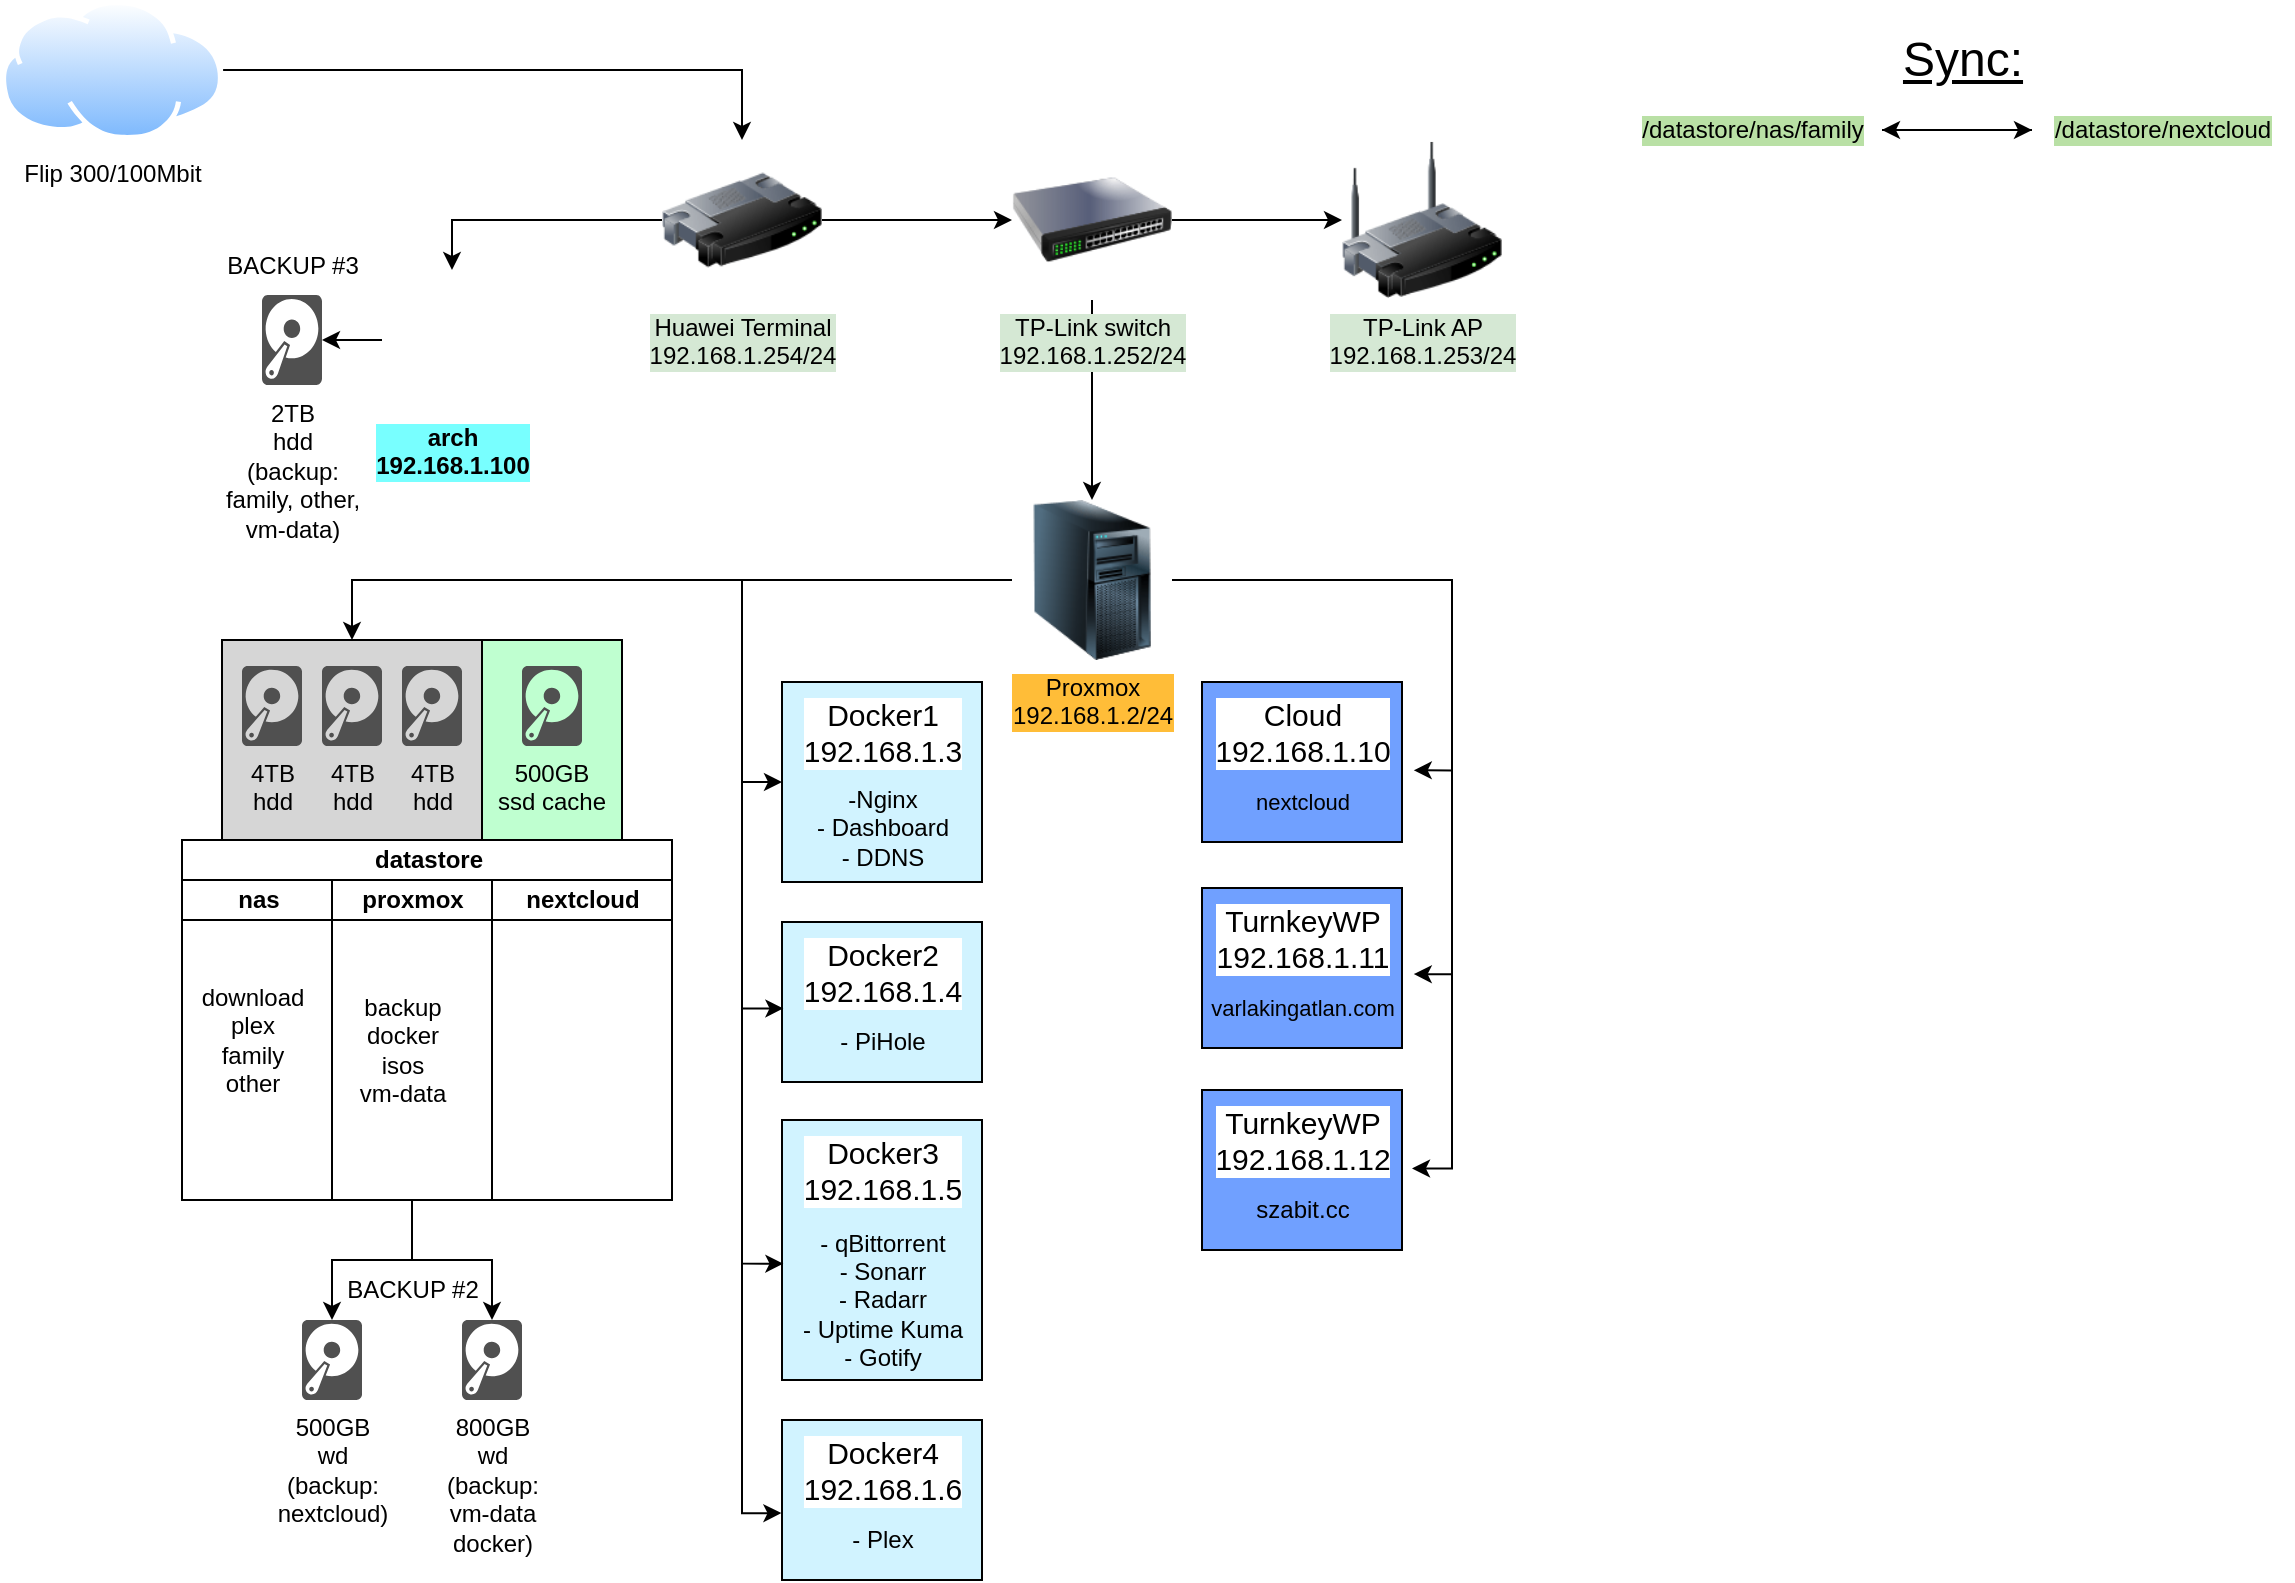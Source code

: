 <mxfile version="21.2.9" type="github">
  <diagram name="Page-1" id="GawN0sBzUaCXgQbSJTzt">
    <mxGraphModel dx="1434" dy="790" grid="1" gridSize="10" guides="1" tooltips="1" connect="1" arrows="1" fold="1" page="1" pageScale="1" pageWidth="1169" pageHeight="827" math="0" shadow="0">
      <root>
        <mxCell id="0" />
        <mxCell id="1" parent="0" />
        <mxCell id="Fs72LVVjV9bSrvQO9REc-51" value="" style="rounded=0;whiteSpace=wrap;html=1;fillColor=#BFFFD0;direction=east;" parent="1" vertex="1">
          <mxGeometry x="250" y="330" width="70" height="100" as="geometry" />
        </mxCell>
        <mxCell id="Fs72LVVjV9bSrvQO9REc-50" value="" style="rounded=0;whiteSpace=wrap;html=1;fillColor=#D6D6D6;direction=east;" parent="1" vertex="1">
          <mxGeometry x="120" y="330" width="130" height="100" as="geometry" />
        </mxCell>
        <mxCell id="Fs72LVVjV9bSrvQO9REc-2" value="&lt;div align=&quot;center&quot;&gt;&lt;br&gt;&lt;/div&gt;" style="whiteSpace=wrap;html=1;align=center;labelBackgroundColor=none;labelBorderColor=none;fillColor=#D1F3FF;direction=east;" parent="1" vertex="1">
          <mxGeometry x="400" y="351" width="100" height="100" as="geometry" />
        </mxCell>
        <mxCell id="Fs72LVVjV9bSrvQO9REc-4" value="&lt;div style=&quot;font-size: 15px;&quot;&gt;Docker1&lt;/div&gt;&lt;div style=&quot;font-size: 15px;&quot;&gt;192.168.1.3&lt;/div&gt;" style="text;html=1;align=center;verticalAlign=middle;resizable=0;points=[];autosize=1;strokeColor=none;fillColor=none;labelBackgroundColor=default;spacing=1;spacingLeft=0;spacingTop=0;labelPosition=center;verticalLabelPosition=middle;labelBorderColor=none;fontSize=15;horizontal=1;" parent="1" vertex="1">
          <mxGeometry x="400" y="351" width="100" height="50" as="geometry" />
        </mxCell>
        <mxCell id="Fs72LVVjV9bSrvQO9REc-9" value="&lt;div&gt;4TB&lt;/div&gt;&lt;div&gt;hdd&lt;br&gt;&lt;/div&gt;" style="sketch=0;pointerEvents=1;shadow=0;dashed=0;html=1;strokeColor=none;fillColor=#505050;labelPosition=center;verticalLabelPosition=bottom;verticalAlign=top;outlineConnect=0;align=center;shape=mxgraph.office.devices.hard_disk;direction=east;" parent="1" vertex="1">
          <mxGeometry x="130" y="343" width="30" height="40" as="geometry" />
        </mxCell>
        <mxCell id="Fs72LVVjV9bSrvQO9REc-11" value="&lt;div&gt;4TB&lt;/div&gt;&lt;div&gt;hdd&lt;br&gt;&lt;/div&gt;" style="sketch=0;pointerEvents=1;shadow=0;dashed=0;html=1;strokeColor=none;fillColor=#505050;labelPosition=center;verticalLabelPosition=bottom;verticalAlign=top;outlineConnect=0;align=center;shape=mxgraph.office.devices.hard_disk;direction=east;" parent="1" vertex="1">
          <mxGeometry x="170" y="343" width="30" height="40" as="geometry" />
        </mxCell>
        <mxCell id="Fs72LVVjV9bSrvQO9REc-12" value="&lt;div&gt;4TB&lt;/div&gt;&lt;div&gt;hdd&lt;/div&gt;" style="sketch=0;pointerEvents=1;shadow=0;dashed=0;html=1;strokeColor=none;fillColor=#505050;labelPosition=center;verticalLabelPosition=bottom;verticalAlign=top;outlineConnect=0;align=center;shape=mxgraph.office.devices.hard_disk;direction=east;" parent="1" vertex="1">
          <mxGeometry x="210" y="343" width="30" height="40" as="geometry" />
        </mxCell>
        <mxCell id="Fs72LVVjV9bSrvQO9REc-13" value="500GB&#xa;ssd cache" style="sketch=0;pointerEvents=1;shadow=0;dashed=0;strokeColor=none;fillColor=#505050;labelPosition=center;verticalLabelPosition=bottom;verticalAlign=top;outlineConnect=0;align=center;shape=mxgraph.office.devices.hard_disk;direction=east;" parent="1" vertex="1">
          <mxGeometry x="270" y="343" width="30" height="40" as="geometry" />
        </mxCell>
        <mxCell id="Fs72LVVjV9bSrvQO9REc-14" value="&lt;div&gt;500GB&lt;/div&gt;&lt;div&gt;wd&lt;br&gt;&lt;/div&gt;&lt;div&gt;(backup: &lt;br&gt;&lt;/div&gt;&lt;div&gt;nextcloud)&lt;br&gt;&lt;/div&gt;" style="sketch=0;pointerEvents=1;shadow=0;dashed=0;html=1;strokeColor=none;fillColor=#505050;labelPosition=center;verticalLabelPosition=bottom;verticalAlign=top;outlineConnect=0;align=center;shape=mxgraph.office.devices.hard_disk;" parent="1" vertex="1">
          <mxGeometry x="160" y="670" width="30" height="40" as="geometry" />
        </mxCell>
        <mxCell id="Fs72LVVjV9bSrvQO9REc-26" value="datastore" style="swimlane;childLayout=stackLayout;resizeParent=1;resizeParentMax=0;startSize=20;html=1;direction=east;" parent="1" vertex="1">
          <mxGeometry x="100" y="430" width="245.0" height="180" as="geometry" />
        </mxCell>
        <mxCell id="Fs72LVVjV9bSrvQO9REc-27" value="nas" style="swimlane;startSize=20;html=1;direction=east;" parent="Fs72LVVjV9bSrvQO9REc-26" vertex="1">
          <mxGeometry y="20" width="75.0" height="160" as="geometry" />
        </mxCell>
        <mxCell id="Fs72LVVjV9bSrvQO9REc-32" value="&lt;div&gt;download&lt;/div&gt;&lt;div&gt;plex&lt;/div&gt;&lt;div&gt;family&lt;/div&gt;&lt;div&gt;other&lt;br&gt;&lt;/div&gt;" style="text;html=1;align=center;verticalAlign=middle;resizable=0;points=[];autosize=1;strokeColor=none;fillColor=none;" parent="Fs72LVVjV9bSrvQO9REc-27" vertex="1">
          <mxGeometry x="-4.547e-13" y="45" width="70" height="70" as="geometry" />
        </mxCell>
        <mxCell id="Fs72LVVjV9bSrvQO9REc-28" value="proxmox" style="swimlane;startSize=20;html=1;direction=east;" parent="Fs72LVVjV9bSrvQO9REc-26" vertex="1">
          <mxGeometry x="75.0" y="20" width="80" height="160" as="geometry">
            <mxRectangle x="120" y="20" width="40" height="160" as="alternateBounds" />
          </mxGeometry>
        </mxCell>
        <mxCell id="Fs72LVVjV9bSrvQO9REc-31" value="&lt;div&gt;backup&lt;/div&gt;&lt;div&gt;docker&lt;/div&gt;&lt;div&gt;isos&lt;/div&gt;&lt;div&gt;vm-data&lt;br&gt;&lt;/div&gt;" style="text;html=1;align=center;verticalAlign=middle;resizable=0;points=[];autosize=1;strokeColor=none;fillColor=none;" parent="Fs72LVVjV9bSrvQO9REc-28" vertex="1">
          <mxGeometry x="-4.547e-13" y="50" width="70" height="70" as="geometry" />
        </mxCell>
        <mxCell id="Fs72LVVjV9bSrvQO9REc-29" value="nextcloud" style="swimlane;startSize=20;html=1;direction=east;" parent="Fs72LVVjV9bSrvQO9REc-26" vertex="1">
          <mxGeometry x="155.0" y="20" width="90" height="160" as="geometry">
            <mxRectangle x="240" y="20" width="40" height="160" as="alternateBounds" />
          </mxGeometry>
        </mxCell>
        <mxCell id="Fs72LVVjV9bSrvQO9REc-33" value="&lt;div align=&quot;center&quot;&gt;&lt;br&gt;&lt;/div&gt;" style="whiteSpace=wrap;html=1;align=center;labelBackgroundColor=none;labelBorderColor=none;fillColor=#D1F3FF;direction=east;" parent="1" vertex="1">
          <mxGeometry x="400" y="471" width="100" height="80" as="geometry" />
        </mxCell>
        <mxCell id="Fs72LVVjV9bSrvQO9REc-35" value="&lt;div style=&quot;font-size: 15px;&quot;&gt;Docker2&lt;/div&gt;&lt;div style=&quot;font-size: 15px;&quot;&gt;192.168.1.4&lt;/div&gt;" style="text;html=1;align=center;verticalAlign=middle;resizable=0;points=[];autosize=1;strokeColor=none;fillColor=none;labelBackgroundColor=default;spacing=1;spacingLeft=0;spacingTop=0;labelPosition=center;verticalLabelPosition=middle;labelBorderColor=none;fontSize=15;" parent="1" vertex="1">
          <mxGeometry x="400" y="471" width="100" height="50" as="geometry" />
        </mxCell>
        <mxCell id="Fs72LVVjV9bSrvQO9REc-36" value="&lt;div&gt;- PiHole&lt;/div&gt;" style="text;align=center;verticalAlign=middle;resizable=0;points=[];autosize=1;strokeColor=none;fillColor=none;labelPosition=center;verticalLabelPosition=middle;spacing=0;html=1;" parent="1" vertex="1">
          <mxGeometry x="420" y="521" width="60" height="20" as="geometry" />
        </mxCell>
        <mxCell id="Fs72LVVjV9bSrvQO9REc-43" value="&lt;div align=&quot;center&quot;&gt;&lt;br&gt;&lt;/div&gt;" style="whiteSpace=wrap;html=1;align=center;labelBackgroundColor=none;labelBorderColor=none;fillColor=#D1F3FF;direction=east;" parent="1" vertex="1">
          <mxGeometry x="400" y="570" width="100" height="130" as="geometry" />
        </mxCell>
        <mxCell id="Fs72LVVjV9bSrvQO9REc-44" value="&lt;div style=&quot;font-size: 15px;&quot;&gt;Docker3&lt;/div&gt;&lt;div style=&quot;font-size: 15px;&quot;&gt;192.168.1.5&lt;/div&gt;" style="text;html=1;align=center;verticalAlign=middle;resizable=0;points=[];autosize=1;strokeColor=none;fillColor=none;labelBackgroundColor=default;spacing=1;spacingLeft=0;spacingTop=0;labelPosition=center;verticalLabelPosition=middle;labelBorderColor=none;fontSize=15;" parent="1" vertex="1">
          <mxGeometry x="400" y="570" width="100" height="50" as="geometry" />
        </mxCell>
        <mxCell id="Fs72LVVjV9bSrvQO9REc-45" value="&lt;div&gt;- qBittorrent&lt;/div&gt;&lt;div&gt;- Sonarr&lt;/div&gt;&lt;div&gt;- Radarr&lt;/div&gt;&lt;div&gt;&lt;div&gt;- Uptime Kuma&lt;/div&gt;&lt;div&gt;- Gotify&lt;/div&gt;&lt;/div&gt;" style="text;align=center;verticalAlign=middle;resizable=0;points=[];autosize=1;strokeColor=none;fillColor=none;labelPosition=center;verticalLabelPosition=middle;spacing=0;html=1;" parent="1" vertex="1">
          <mxGeometry x="400" y="620" width="100" height="80" as="geometry" />
        </mxCell>
        <mxCell id="Fs72LVVjV9bSrvQO9REc-48" value="&lt;div&gt;2TB&lt;/div&gt;&lt;div&gt;hdd&lt;br&gt;&lt;/div&gt;&lt;div&gt;(backup:&lt;/div&gt;&lt;div&gt;family, other,&lt;/div&gt;&lt;div&gt;vm-data)&lt;br&gt;&lt;/div&gt;" style="sketch=0;pointerEvents=1;shadow=0;dashed=0;html=1;strokeColor=none;fillColor=#505050;labelPosition=center;verticalLabelPosition=bottom;verticalAlign=top;outlineConnect=0;align=center;shape=mxgraph.office.devices.hard_disk;" parent="1" vertex="1">
          <mxGeometry x="140" y="157.5" width="30" height="45" as="geometry" />
        </mxCell>
        <mxCell id="Fs72LVVjV9bSrvQO9REc-53" value="" style="rounded=0;whiteSpace=wrap;html=1;labelBackgroundColor=none;fillColor=#70A0FF;" parent="1" vertex="1">
          <mxGeometry x="610" y="555" width="100" height="80" as="geometry" />
        </mxCell>
        <mxCell id="Fs72LVVjV9bSrvQO9REc-59" value="&lt;div&gt;-Nginx&lt;/div&gt;&lt;div&gt;- Dashboard&lt;/div&gt;&lt;div&gt;- DDNS&lt;br&gt;&lt;/div&gt;" style="text;html=1;align=center;verticalAlign=middle;resizable=0;points=[];autosize=1;strokeColor=none;fillColor=none;" parent="1" vertex="1">
          <mxGeometry x="405" y="394" width="90" height="60" as="geometry" />
        </mxCell>
        <mxCell id="Fs72LVVjV9bSrvQO9REc-61" value="&lt;div align=&quot;center&quot;&gt;&lt;br&gt;&lt;/div&gt;" style="whiteSpace=wrap;html=1;align=center;labelBackgroundColor=none;labelBorderColor=none;fillColor=#D1F3FF;direction=east;" parent="1" vertex="1">
          <mxGeometry x="400" y="720" width="100" height="80" as="geometry" />
        </mxCell>
        <mxCell id="Fs72LVVjV9bSrvQO9REc-62" value="&lt;div style=&quot;font-size: 15px;&quot;&gt;Docker4&lt;/div&gt;&lt;div style=&quot;font-size: 15px;&quot;&gt;192.168.1.6&lt;/div&gt;" style="text;html=1;align=center;verticalAlign=middle;resizable=0;points=[];autosize=1;strokeColor=none;fillColor=none;labelBackgroundColor=default;spacing=1;spacingLeft=0;spacingTop=0;labelPosition=center;verticalLabelPosition=middle;labelBorderColor=none;fontSize=15;" parent="1" vertex="1">
          <mxGeometry x="400" y="720" width="100" height="50" as="geometry" />
        </mxCell>
        <mxCell id="Fs72LVVjV9bSrvQO9REc-63" value="- Plex" style="text;align=center;verticalAlign=middle;resizable=0;points=[];autosize=1;strokeColor=none;fillColor=none;labelPosition=center;verticalLabelPosition=middle;spacing=0;html=1;" parent="1" vertex="1">
          <mxGeometry x="425" y="770" width="50" height="20" as="geometry" />
        </mxCell>
        <mxCell id="Fs72LVVjV9bSrvQO9REc-65" value="&lt;div style=&quot;font-size: 15px;&quot;&gt;TurnkeyWP&lt;br&gt;&lt;/div&gt;&lt;div style=&quot;font-size: 15px;&quot;&gt;192.168.1.12&lt;/div&gt;" style="text;html=1;align=center;verticalAlign=middle;resizable=0;points=[];autosize=1;strokeColor=none;fillColor=none;labelBackgroundColor=default;spacing=1;spacingLeft=0;spacingTop=0;labelPosition=center;verticalLabelPosition=middle;labelBorderColor=none;fontSize=15;horizontal=1;" parent="1" vertex="1">
          <mxGeometry x="605" y="555" width="110" height="50" as="geometry" />
        </mxCell>
        <mxCell id="Fs72LVVjV9bSrvQO9REc-66" value="szabit.cc" style="text;align=center;verticalAlign=middle;resizable=0;points=[];autosize=1;strokeColor=none;fillColor=none;labelPosition=center;verticalLabelPosition=middle;spacing=0;html=1;" parent="1" vertex="1">
          <mxGeometry x="625" y="605" width="70" height="20" as="geometry" />
        </mxCell>
        <mxCell id="oi91a-Q31b0Rs58D0kch-1" value="" style="rounded=0;whiteSpace=wrap;html=1;labelBackgroundColor=none;fillColor=#70A0FF;" parent="1" vertex="1">
          <mxGeometry x="610" y="454" width="100" height="80" as="geometry" />
        </mxCell>
        <mxCell id="oi91a-Q31b0Rs58D0kch-2" value="&lt;div style=&quot;font-size: 15px;&quot;&gt;TurnkeyWP&lt;br&gt;&lt;/div&gt;&lt;div style=&quot;font-size: 15px;&quot;&gt;192.168.1.11&lt;/div&gt;" style="text;html=1;align=center;verticalAlign=middle;resizable=0;points=[];autosize=1;strokeColor=none;fillColor=none;labelBackgroundColor=default;spacing=1;spacingLeft=0;spacingTop=0;labelPosition=center;verticalLabelPosition=middle;labelBorderColor=none;fontSize=15;horizontal=1;" parent="1" vertex="1">
          <mxGeometry x="605" y="454" width="110" height="50" as="geometry" />
        </mxCell>
        <mxCell id="oi91a-Q31b0Rs58D0kch-3" value="varlakingatlan.com" style="text;align=center;verticalAlign=middle;resizable=0;points=[];autosize=1;strokeColor=none;fillColor=none;labelPosition=center;verticalLabelPosition=middle;spacing=0;html=1;fontSize=11;" parent="1" vertex="1">
          <mxGeometry x="605" y="504" width="110" height="20" as="geometry" />
        </mxCell>
        <mxCell id="oi91a-Q31b0Rs58D0kch-4" value="" style="rounded=0;whiteSpace=wrap;html=1;labelBackgroundColor=none;fillColor=#70A0FF;" parent="1" vertex="1">
          <mxGeometry x="610" y="351" width="100" height="80" as="geometry" />
        </mxCell>
        <mxCell id="oi91a-Q31b0Rs58D0kch-5" value="&lt;div style=&quot;font-size: 15px;&quot;&gt;Cloud&lt;br&gt;&lt;/div&gt;&lt;div style=&quot;font-size: 15px;&quot;&gt;192.168.1.10&lt;/div&gt;" style="text;html=1;align=center;verticalAlign=middle;resizable=0;points=[];autosize=1;strokeColor=none;fillColor=none;labelBackgroundColor=default;spacing=1;spacingLeft=0;spacingTop=0;labelPosition=center;verticalLabelPosition=middle;labelBorderColor=none;fontSize=15;horizontal=1;" parent="1" vertex="1">
          <mxGeometry x="605" y="351" width="110" height="50" as="geometry" />
        </mxCell>
        <mxCell id="oi91a-Q31b0Rs58D0kch-6" value="nextcloud" style="text;align=center;verticalAlign=middle;resizable=0;points=[];autosize=1;strokeColor=none;fillColor=none;labelPosition=center;verticalLabelPosition=middle;spacing=0;html=1;fontSize=11;" parent="1" vertex="1">
          <mxGeometry x="625" y="401" width="70" height="20" as="geometry" />
        </mxCell>
        <mxCell id="tln2pNOTJKCZgoth8Ehh-11" style="edgeStyle=orthogonalEdgeStyle;rounded=0;orthogonalLoop=1;jettySize=auto;html=1;entryX=0.5;entryY=0;entryDx=0;entryDy=0;" parent="1" source="tln2pNOTJKCZgoth8Ehh-2" target="tln2pNOTJKCZgoth8Ehh-8" edge="1">
          <mxGeometry relative="1" as="geometry" />
        </mxCell>
        <mxCell id="tln2pNOTJKCZgoth8Ehh-2" value="Flip 300/100Mbit" style="image;aspect=fixed;perimeter=ellipsePerimeter;html=1;align=center;shadow=0;dashed=0;spacingTop=3;image=img/lib/active_directory/internet_cloud.svg;" parent="1" vertex="1">
          <mxGeometry x="9.44" y="10" width="111.11" height="70" as="geometry" />
        </mxCell>
        <mxCell id="tln2pNOTJKCZgoth8Ehh-21" style="edgeStyle=orthogonalEdgeStyle;rounded=0;orthogonalLoop=1;jettySize=auto;html=1;entryX=0.5;entryY=0;entryDx=0;entryDy=0;" parent="1" source="tln2pNOTJKCZgoth8Ehh-8" target="tln2pNOTJKCZgoth8Ehh-18" edge="1">
          <mxGeometry relative="1" as="geometry">
            <mxPoint x="680" y="180" as="targetPoint" />
          </mxGeometry>
        </mxCell>
        <mxCell id="tln2pNOTJKCZgoth8Ehh-56" style="edgeStyle=orthogonalEdgeStyle;rounded=0;orthogonalLoop=1;jettySize=auto;html=1;entryX=0;entryY=0.5;entryDx=0;entryDy=0;" parent="1" source="tln2pNOTJKCZgoth8Ehh-8" target="tln2pNOTJKCZgoth8Ehh-10" edge="1">
          <mxGeometry relative="1" as="geometry" />
        </mxCell>
        <mxCell id="tln2pNOTJKCZgoth8Ehh-8" value="&lt;div&gt;Huawei Terminal&lt;/div&gt;&lt;div&gt;192.168.1.254/24&lt;br&gt;&lt;/div&gt;" style="image;html=1;image=img/lib/clip_art/networking/Router_128x128.png;labelBackgroundColor=#D5E8D4;" parent="1" vertex="1">
          <mxGeometry x="340" y="80" width="80" height="80" as="geometry" />
        </mxCell>
        <mxCell id="tln2pNOTJKCZgoth8Ehh-24" style="edgeStyle=orthogonalEdgeStyle;rounded=0;orthogonalLoop=1;jettySize=auto;html=1;" parent="1" source="tln2pNOTJKCZgoth8Ehh-10" target="tln2pNOTJKCZgoth8Ehh-15" edge="1">
          <mxGeometry relative="1" as="geometry" />
        </mxCell>
        <mxCell id="tln2pNOTJKCZgoth8Ehh-9" value="&lt;div&gt;TP-Link AP&lt;/div&gt;&lt;div&gt;192.168.1.253/24&lt;br&gt;&lt;/div&gt;" style="image;html=1;image=img/lib/clip_art/networking/Wireless_Router_128x128.png;labelBackgroundColor=#D5E8D4;" parent="1" vertex="1">
          <mxGeometry x="680" y="80" width="80" height="80" as="geometry" />
        </mxCell>
        <mxCell id="tln2pNOTJKCZgoth8Ehh-58" style="edgeStyle=orthogonalEdgeStyle;rounded=0;orthogonalLoop=1;jettySize=auto;html=1;entryX=0;entryY=0.5;entryDx=0;entryDy=0;" parent="1" source="tln2pNOTJKCZgoth8Ehh-10" target="tln2pNOTJKCZgoth8Ehh-9" edge="1">
          <mxGeometry relative="1" as="geometry" />
        </mxCell>
        <mxCell id="tln2pNOTJKCZgoth8Ehh-10" value="&lt;div&gt;TP-Link switch&lt;/div&gt;&lt;div&gt;192.168.1.252/24&lt;br&gt;&lt;/div&gt;" style="image;html=1;image=img/lib/clip_art/networking/Switch_128x128.png;labelBackgroundColor=#D5E8D4;" parent="1" vertex="1">
          <mxGeometry x="515" y="80" width="80" height="80" as="geometry" />
        </mxCell>
        <mxCell id="tln2pNOTJKCZgoth8Ehh-25" style="edgeStyle=orthogonalEdgeStyle;rounded=0;orthogonalLoop=1;jettySize=auto;html=1;entryX=0.5;entryY=0;entryDx=0;entryDy=0;" parent="1" source="tln2pNOTJKCZgoth8Ehh-15" target="Fs72LVVjV9bSrvQO9REc-50" edge="1">
          <mxGeometry relative="1" as="geometry" />
        </mxCell>
        <mxCell id="tln2pNOTJKCZgoth8Ehh-26" style="edgeStyle=orthogonalEdgeStyle;rounded=0;orthogonalLoop=1;jettySize=auto;html=1;entryX=0;entryY=0.5;entryDx=0;entryDy=0;" parent="1" source="tln2pNOTJKCZgoth8Ehh-15" target="Fs72LVVjV9bSrvQO9REc-2" edge="1">
          <mxGeometry relative="1" as="geometry" />
        </mxCell>
        <mxCell id="tln2pNOTJKCZgoth8Ehh-28" style="edgeStyle=orthogonalEdgeStyle;rounded=0;orthogonalLoop=1;jettySize=auto;html=1;entryX=0.007;entryY=0.864;entryDx=0;entryDy=0;entryPerimeter=0;" parent="1" source="tln2pNOTJKCZgoth8Ehh-15" target="Fs72LVVjV9bSrvQO9REc-35" edge="1">
          <mxGeometry relative="1" as="geometry" />
        </mxCell>
        <mxCell id="tln2pNOTJKCZgoth8Ehh-29" style="edgeStyle=orthogonalEdgeStyle;rounded=0;orthogonalLoop=1;jettySize=auto;html=1;entryX=0.007;entryY=0.273;entryDx=0;entryDy=0;entryPerimeter=0;" parent="1" source="tln2pNOTJKCZgoth8Ehh-15" target="Fs72LVVjV9bSrvQO9REc-45" edge="1">
          <mxGeometry relative="1" as="geometry" />
        </mxCell>
        <mxCell id="tln2pNOTJKCZgoth8Ehh-30" style="edgeStyle=orthogonalEdgeStyle;rounded=0;orthogonalLoop=1;jettySize=auto;html=1;entryX=-0.003;entryY=0.931;entryDx=0;entryDy=0;entryPerimeter=0;" parent="1" source="tln2pNOTJKCZgoth8Ehh-15" target="Fs72LVVjV9bSrvQO9REc-62" edge="1">
          <mxGeometry relative="1" as="geometry" />
        </mxCell>
        <mxCell id="tln2pNOTJKCZgoth8Ehh-31" style="edgeStyle=orthogonalEdgeStyle;rounded=0;orthogonalLoop=1;jettySize=auto;html=1;entryX=1.008;entryY=0.883;entryDx=0;entryDy=0;entryPerimeter=0;" parent="1" source="tln2pNOTJKCZgoth8Ehh-15" target="oi91a-Q31b0Rs58D0kch-5" edge="1">
          <mxGeometry relative="1" as="geometry" />
        </mxCell>
        <mxCell id="tln2pNOTJKCZgoth8Ehh-32" style="edgeStyle=orthogonalEdgeStyle;rounded=0;orthogonalLoop=1;jettySize=auto;html=1;entryX=1.008;entryY=0.861;entryDx=0;entryDy=0;entryPerimeter=0;" parent="1" source="tln2pNOTJKCZgoth8Ehh-15" target="oi91a-Q31b0Rs58D0kch-2" edge="1">
          <mxGeometry relative="1" as="geometry" />
        </mxCell>
        <mxCell id="tln2pNOTJKCZgoth8Ehh-33" style="edgeStyle=orthogonalEdgeStyle;rounded=0;orthogonalLoop=1;jettySize=auto;html=1;entryX=1;entryY=0.784;entryDx=0;entryDy=0;entryPerimeter=0;" parent="1" source="tln2pNOTJKCZgoth8Ehh-15" target="Fs72LVVjV9bSrvQO9REc-65" edge="1">
          <mxGeometry relative="1" as="geometry" />
        </mxCell>
        <mxCell id="tln2pNOTJKCZgoth8Ehh-15" value="&lt;div&gt;Proxmox&lt;/div&gt;&lt;div&gt;192.168.1.2/24&lt;br&gt;&lt;/div&gt;" style="image;html=1;image=img/lib/clip_art/computers/Server_Tower_128x128.png;labelBackgroundColor=#FFBD38;" parent="1" vertex="1">
          <mxGeometry x="515" y="260" width="80" height="80" as="geometry" />
        </mxCell>
        <mxCell id="tln2pNOTJKCZgoth8Ehh-39" value="" style="edgeStyle=orthogonalEdgeStyle;rounded=0;orthogonalLoop=1;jettySize=auto;html=1;" parent="1" source="tln2pNOTJKCZgoth8Ehh-18" target="Fs72LVVjV9bSrvQO9REc-48" edge="1">
          <mxGeometry relative="1" as="geometry" />
        </mxCell>
        <mxCell id="tln2pNOTJKCZgoth8Ehh-18" value="&lt;div&gt;&lt;b&gt;arch&lt;/b&gt;&lt;/div&gt;&lt;div&gt;&lt;b&gt;192.168.1.100&lt;br&gt;&lt;/b&gt;&lt;/div&gt;" style="shape=image;html=1;verticalAlign=top;verticalLabelPosition=bottom;labelBackgroundColor=#78FFFF;imageAspect=0;aspect=fixed;image=https://cdn0.iconfinder.com/data/icons/icons-unleashed-vol1/128/-desktop.png" parent="1" vertex="1">
          <mxGeometry x="200" y="145" width="70" height="70" as="geometry" />
        </mxCell>
        <mxCell id="tln2pNOTJKCZgoth8Ehh-34" value="&lt;div&gt;800GB&lt;/div&gt;&lt;div&gt;wd&lt;/div&gt;&lt;div&gt;(backup:&lt;/div&gt;&lt;div&gt;vm-data&lt;/div&gt;&lt;div&gt;docker)&lt;br&gt;&lt;/div&gt;" style="sketch=0;pointerEvents=1;shadow=0;dashed=0;html=1;strokeColor=none;fillColor=#505050;labelPosition=center;verticalLabelPosition=bottom;verticalAlign=top;outlineConnect=0;align=center;shape=mxgraph.office.devices.hard_disk;" parent="1" vertex="1">
          <mxGeometry x="240" y="670" width="30" height="40" as="geometry" />
        </mxCell>
        <mxCell id="tln2pNOTJKCZgoth8Ehh-43" style="edgeStyle=orthogonalEdgeStyle;rounded=0;orthogonalLoop=1;jettySize=auto;html=1;" parent="1" source="Fs72LVVjV9bSrvQO9REc-28" target="Fs72LVVjV9bSrvQO9REc-14" edge="1">
          <mxGeometry relative="1" as="geometry" />
        </mxCell>
        <mxCell id="tln2pNOTJKCZgoth8Ehh-44" style="edgeStyle=orthogonalEdgeStyle;rounded=0;orthogonalLoop=1;jettySize=auto;html=1;" parent="1" source="Fs72LVVjV9bSrvQO9REc-28" target="tln2pNOTJKCZgoth8Ehh-34" edge="1">
          <mxGeometry relative="1" as="geometry" />
        </mxCell>
        <mxCell id="tln2pNOTJKCZgoth8Ehh-45" value="BACKUP #2" style="text;html=1;align=center;verticalAlign=middle;resizable=0;points=[];autosize=1;strokeColor=none;fillColor=none;" parent="1" vertex="1">
          <mxGeometry x="170" y="640" width="90" height="30" as="geometry" />
        </mxCell>
        <mxCell id="tln2pNOTJKCZgoth8Ehh-46" value="BACKUP #3" style="text;html=1;align=center;verticalAlign=middle;resizable=0;points=[];autosize=1;strokeColor=none;fillColor=none;textDirection=ltr;rotation=0;" parent="1" vertex="1">
          <mxGeometry x="110" y="127.5" width="90" height="30" as="geometry" />
        </mxCell>
        <mxCell id="tln2pNOTJKCZgoth8Ehh-51" value="&lt;div style=&quot;font-size: 24px;&quot;&gt;Sync:&lt;/div&gt;" style="text;html=1;align=center;verticalAlign=middle;resizable=0;points=[];autosize=1;strokeColor=none;fillColor=none;fontSize=24;fontStyle=4" parent="1" vertex="1">
          <mxGeometry x="950" y="20" width="80" height="40" as="geometry" />
        </mxCell>
        <mxCell id="tln2pNOTJKCZgoth8Ehh-54" value="" style="edgeStyle=orthogonalEdgeStyle;rounded=0;orthogonalLoop=1;jettySize=auto;html=1;" parent="1" source="tln2pNOTJKCZgoth8Ehh-52" target="tln2pNOTJKCZgoth8Ehh-53" edge="1">
          <mxGeometry relative="1" as="geometry" />
        </mxCell>
        <mxCell id="tln2pNOTJKCZgoth8Ehh-52" value="/datastore/nas/family" style="text;align=center;verticalAlign=middle;resizable=0;points=[];autosize=1;strokeColor=none;fillColor=none;labelBackgroundColor=#B9E0A5;labelBorderColor=none;html=1;" parent="1" vertex="1">
          <mxGeometry x="820" y="60" width="130" height="30" as="geometry" />
        </mxCell>
        <mxCell id="tln2pNOTJKCZgoth8Ehh-55" style="edgeStyle=orthogonalEdgeStyle;rounded=0;orthogonalLoop=1;jettySize=auto;html=1;" parent="1" source="tln2pNOTJKCZgoth8Ehh-53" target="tln2pNOTJKCZgoth8Ehh-52" edge="1">
          <mxGeometry relative="1" as="geometry" />
        </mxCell>
        <mxCell id="tln2pNOTJKCZgoth8Ehh-53" value="/datastore/nextcloud" style="text;html=1;align=center;verticalAlign=middle;resizable=0;points=[];autosize=1;strokeColor=none;fillColor=none;fontColor=#000000;labelBackgroundColor=#B9E0A5;" parent="1" vertex="1">
          <mxGeometry x="1025" y="60" width="130" height="30" as="geometry" />
        </mxCell>
      </root>
    </mxGraphModel>
  </diagram>
</mxfile>

